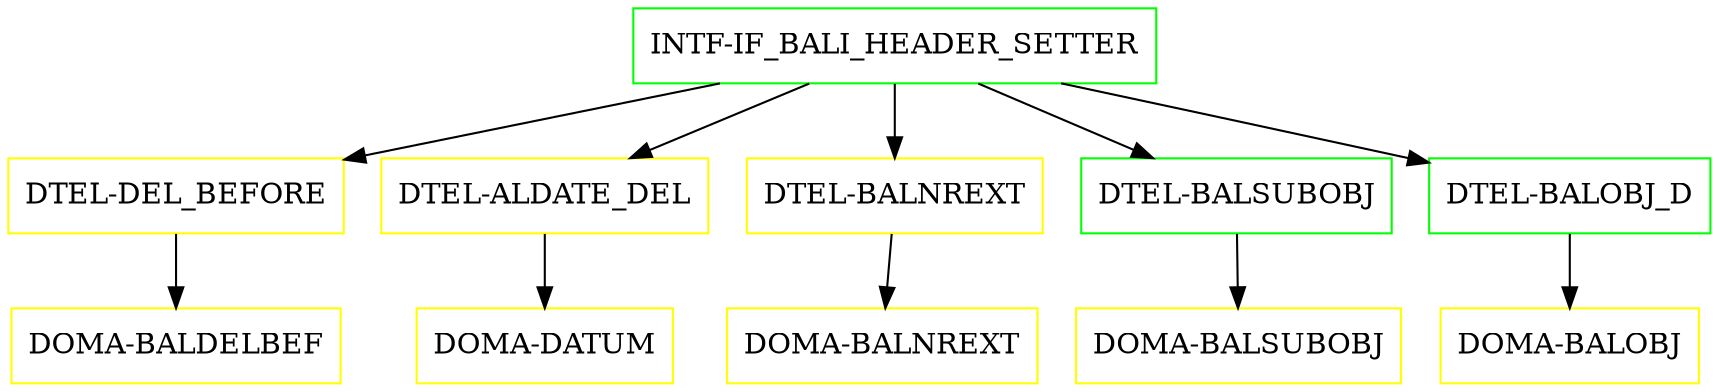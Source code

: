 digraph G {
  "INTF-IF_BALI_HEADER_SETTER" [shape=box,color=green];
  "DTEL-DEL_BEFORE" [shape=box,color=yellow,URL="./DTEL_DEL_BEFORE.html"];
  "DOMA-BALDELBEF" [shape=box,color=yellow,URL="./DOMA_BALDELBEF.html"];
  "DTEL-ALDATE_DEL" [shape=box,color=yellow,URL="./DTEL_ALDATE_DEL.html"];
  "DOMA-DATUM" [shape=box,color=yellow,URL="./DOMA_DATUM.html"];
  "DTEL-BALNREXT" [shape=box,color=yellow,URL="./DTEL_BALNREXT.html"];
  "DOMA-BALNREXT" [shape=box,color=yellow,URL="./DOMA_BALNREXT.html"];
  "DTEL-BALSUBOBJ" [shape=box,color=green,URL="./DTEL_BALSUBOBJ.html"];
  "DOMA-BALSUBOBJ" [shape=box,color=yellow,URL="./DOMA_BALSUBOBJ.html"];
  "DTEL-BALOBJ_D" [shape=box,color=green,URL="./DTEL_BALOBJ_D.html"];
  "DOMA-BALOBJ" [shape=box,color=yellow,URL="./DOMA_BALOBJ.html"];
  "INTF-IF_BALI_HEADER_SETTER" -> "DTEL-BALOBJ_D";
  "INTF-IF_BALI_HEADER_SETTER" -> "DTEL-BALSUBOBJ";
  "INTF-IF_BALI_HEADER_SETTER" -> "DTEL-BALNREXT";
  "INTF-IF_BALI_HEADER_SETTER" -> "DTEL-ALDATE_DEL";
  "INTF-IF_BALI_HEADER_SETTER" -> "DTEL-DEL_BEFORE";
  "DTEL-DEL_BEFORE" -> "DOMA-BALDELBEF";
  "DTEL-ALDATE_DEL" -> "DOMA-DATUM";
  "DTEL-BALNREXT" -> "DOMA-BALNREXT";
  "DTEL-BALSUBOBJ" -> "DOMA-BALSUBOBJ";
  "DTEL-BALOBJ_D" -> "DOMA-BALOBJ";
}
